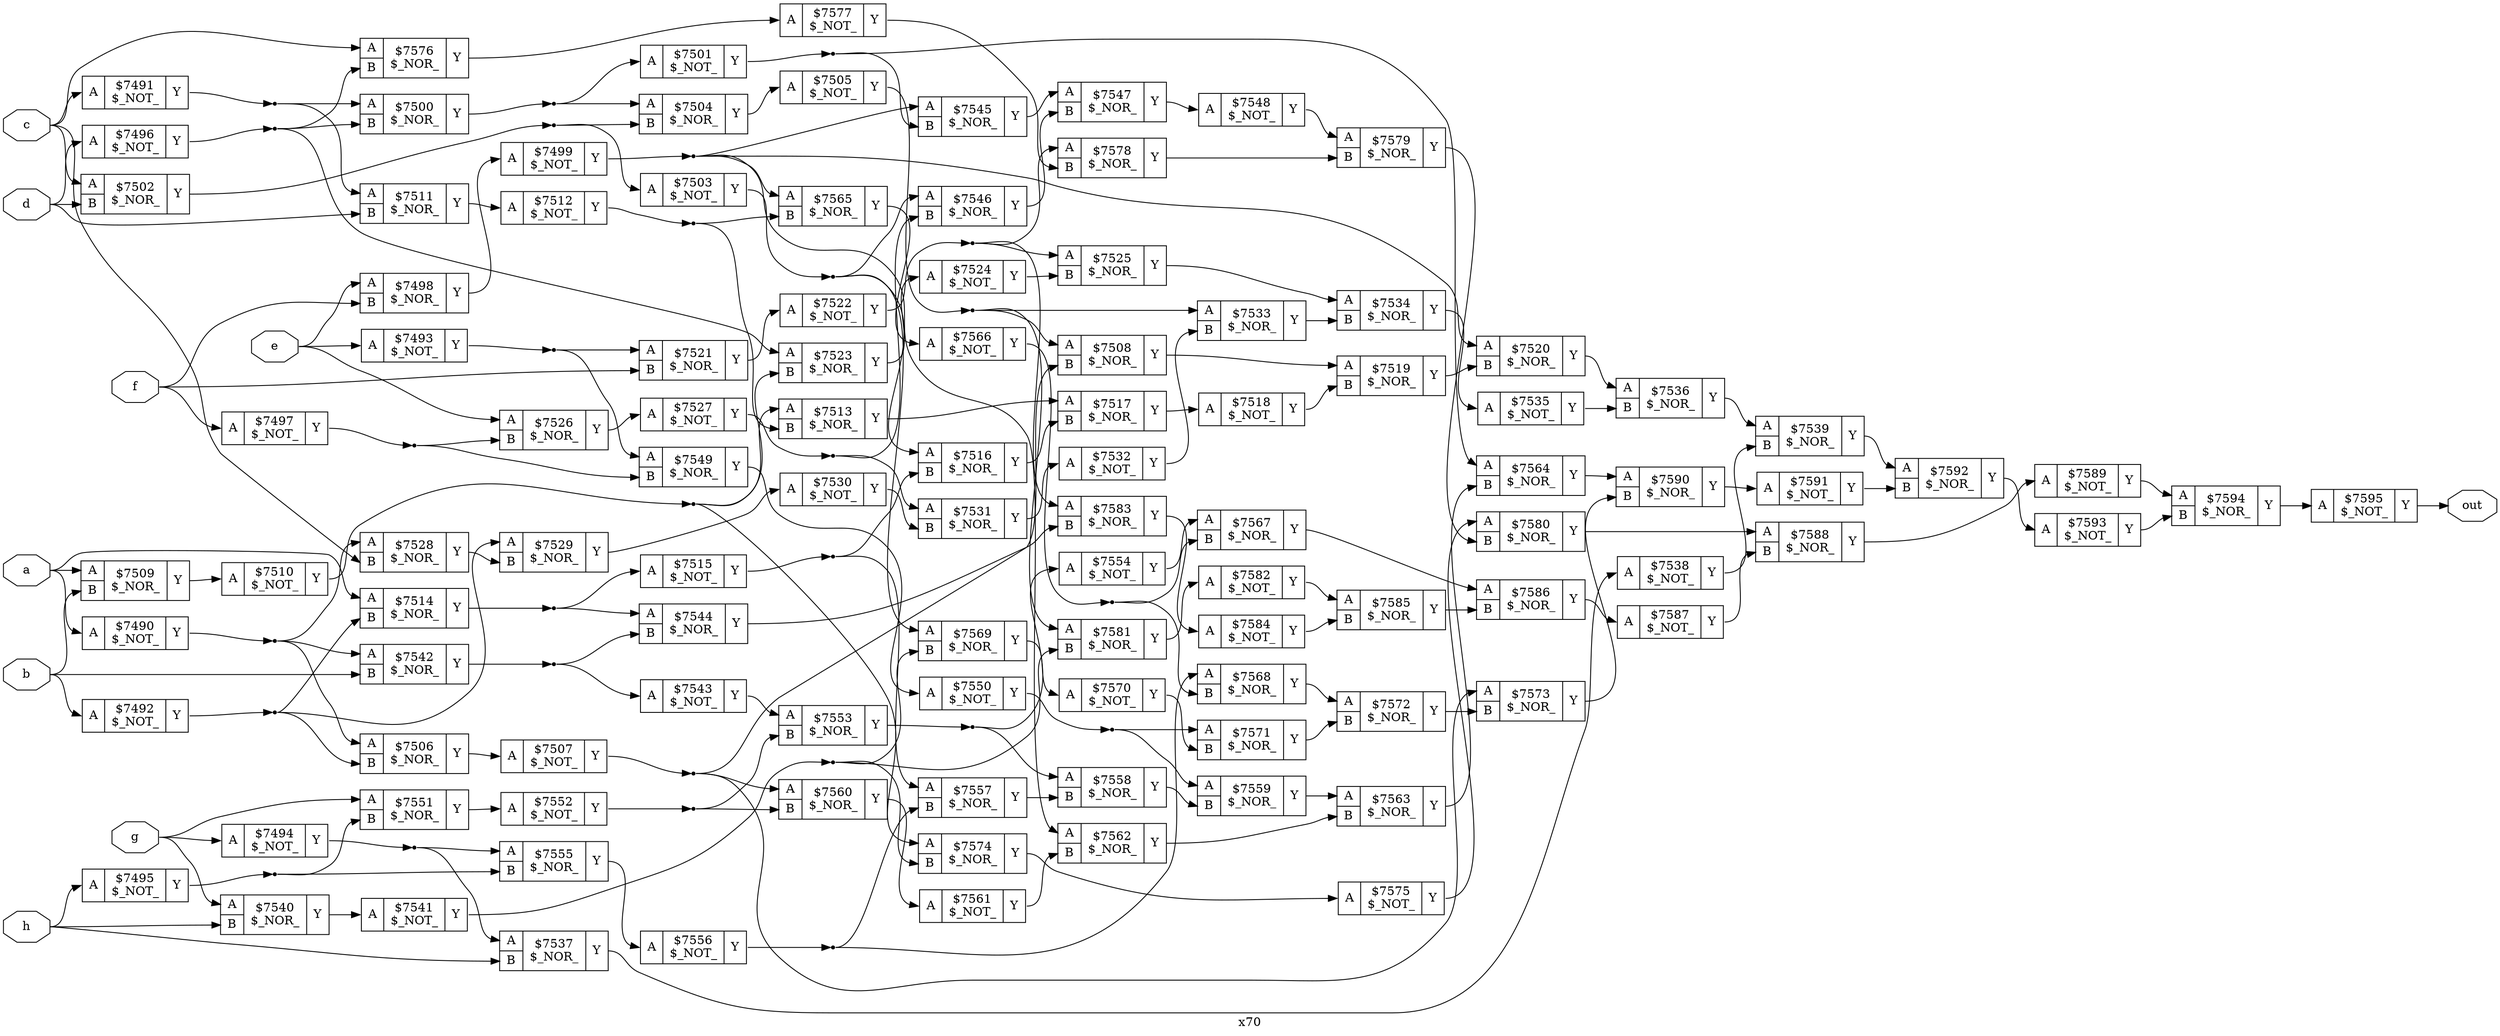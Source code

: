 digraph "x70" {
label="x70";
rankdir="LR";
remincross=true;
n106 [ shape=octagon, label="a", color="black", fontcolor="black" ];
n107 [ shape=octagon, label="b", color="black", fontcolor="black" ];
n108 [ shape=octagon, label="c", color="black", fontcolor="black" ];
n109 [ shape=octagon, label="d", color="black", fontcolor="black" ];
n110 [ shape=octagon, label="e", color="black", fontcolor="black" ];
n111 [ shape=octagon, label="f", color="black", fontcolor="black" ];
n112 [ shape=octagon, label="g", color="black", fontcolor="black" ];
n113 [ shape=octagon, label="h", color="black", fontcolor="black" ];
n114 [ shape=octagon, label="out", color="black", fontcolor="black" ];
c117 [ shape=record, label="{{<p115> A}|$7490\n$_NOT_|{<p116> Y}}" ];
c118 [ shape=record, label="{{<p115> A}|$7491\n$_NOT_|{<p116> Y}}" ];
c119 [ shape=record, label="{{<p115> A}|$7492\n$_NOT_|{<p116> Y}}" ];
c120 [ shape=record, label="{{<p115> A}|$7493\n$_NOT_|{<p116> Y}}" ];
c121 [ shape=record, label="{{<p115> A}|$7494\n$_NOT_|{<p116> Y}}" ];
c122 [ shape=record, label="{{<p115> A}|$7495\n$_NOT_|{<p116> Y}}" ];
c123 [ shape=record, label="{{<p115> A}|$7496\n$_NOT_|{<p116> Y}}" ];
c124 [ shape=record, label="{{<p115> A}|$7497\n$_NOT_|{<p116> Y}}" ];
c126 [ shape=record, label="{{<p115> A|<p125> B}|$7498\n$_NOR_|{<p116> Y}}" ];
c127 [ shape=record, label="{{<p115> A}|$7499\n$_NOT_|{<p116> Y}}" ];
c128 [ shape=record, label="{{<p115> A|<p125> B}|$7500\n$_NOR_|{<p116> Y}}" ];
c129 [ shape=record, label="{{<p115> A}|$7501\n$_NOT_|{<p116> Y}}" ];
c130 [ shape=record, label="{{<p115> A|<p125> B}|$7502\n$_NOR_|{<p116> Y}}" ];
c131 [ shape=record, label="{{<p115> A}|$7503\n$_NOT_|{<p116> Y}}" ];
c132 [ shape=record, label="{{<p115> A|<p125> B}|$7504\n$_NOR_|{<p116> Y}}" ];
c133 [ shape=record, label="{{<p115> A}|$7505\n$_NOT_|{<p116> Y}}" ];
c134 [ shape=record, label="{{<p115> A|<p125> B}|$7506\n$_NOR_|{<p116> Y}}" ];
c135 [ shape=record, label="{{<p115> A}|$7507\n$_NOT_|{<p116> Y}}" ];
c136 [ shape=record, label="{{<p115> A|<p125> B}|$7508\n$_NOR_|{<p116> Y}}" ];
c137 [ shape=record, label="{{<p115> A|<p125> B}|$7509\n$_NOR_|{<p116> Y}}" ];
c138 [ shape=record, label="{{<p115> A}|$7510\n$_NOT_|{<p116> Y}}" ];
c139 [ shape=record, label="{{<p115> A|<p125> B}|$7511\n$_NOR_|{<p116> Y}}" ];
c140 [ shape=record, label="{{<p115> A}|$7512\n$_NOT_|{<p116> Y}}" ];
c141 [ shape=record, label="{{<p115> A|<p125> B}|$7513\n$_NOR_|{<p116> Y}}" ];
c142 [ shape=record, label="{{<p115> A|<p125> B}|$7514\n$_NOR_|{<p116> Y}}" ];
c143 [ shape=record, label="{{<p115> A}|$7515\n$_NOT_|{<p116> Y}}" ];
c144 [ shape=record, label="{{<p115> A|<p125> B}|$7516\n$_NOR_|{<p116> Y}}" ];
c145 [ shape=record, label="{{<p115> A|<p125> B}|$7517\n$_NOR_|{<p116> Y}}" ];
c146 [ shape=record, label="{{<p115> A}|$7518\n$_NOT_|{<p116> Y}}" ];
c147 [ shape=record, label="{{<p115> A|<p125> B}|$7519\n$_NOR_|{<p116> Y}}" ];
c148 [ shape=record, label="{{<p115> A|<p125> B}|$7520\n$_NOR_|{<p116> Y}}" ];
c149 [ shape=record, label="{{<p115> A|<p125> B}|$7521\n$_NOR_|{<p116> Y}}" ];
c150 [ shape=record, label="{{<p115> A}|$7522\n$_NOT_|{<p116> Y}}" ];
c151 [ shape=record, label="{{<p115> A|<p125> B}|$7523\n$_NOR_|{<p116> Y}}" ];
c152 [ shape=record, label="{{<p115> A}|$7524\n$_NOT_|{<p116> Y}}" ];
c153 [ shape=record, label="{{<p115> A|<p125> B}|$7525\n$_NOR_|{<p116> Y}}" ];
c154 [ shape=record, label="{{<p115> A|<p125> B}|$7526\n$_NOR_|{<p116> Y}}" ];
c155 [ shape=record, label="{{<p115> A}|$7527\n$_NOT_|{<p116> Y}}" ];
c156 [ shape=record, label="{{<p115> A|<p125> B}|$7528\n$_NOR_|{<p116> Y}}" ];
c157 [ shape=record, label="{{<p115> A|<p125> B}|$7529\n$_NOR_|{<p116> Y}}" ];
c158 [ shape=record, label="{{<p115> A}|$7530\n$_NOT_|{<p116> Y}}" ];
c159 [ shape=record, label="{{<p115> A|<p125> B}|$7531\n$_NOR_|{<p116> Y}}" ];
c160 [ shape=record, label="{{<p115> A}|$7532\n$_NOT_|{<p116> Y}}" ];
c161 [ shape=record, label="{{<p115> A|<p125> B}|$7533\n$_NOR_|{<p116> Y}}" ];
c162 [ shape=record, label="{{<p115> A|<p125> B}|$7534\n$_NOR_|{<p116> Y}}" ];
c163 [ shape=record, label="{{<p115> A}|$7535\n$_NOT_|{<p116> Y}}" ];
c164 [ shape=record, label="{{<p115> A|<p125> B}|$7536\n$_NOR_|{<p116> Y}}" ];
c165 [ shape=record, label="{{<p115> A|<p125> B}|$7537\n$_NOR_|{<p116> Y}}" ];
c166 [ shape=record, label="{{<p115> A}|$7538\n$_NOT_|{<p116> Y}}" ];
c167 [ shape=record, label="{{<p115> A|<p125> B}|$7539\n$_NOR_|{<p116> Y}}" ];
c168 [ shape=record, label="{{<p115> A|<p125> B}|$7540\n$_NOR_|{<p116> Y}}" ];
c169 [ shape=record, label="{{<p115> A}|$7541\n$_NOT_|{<p116> Y}}" ];
c170 [ shape=record, label="{{<p115> A|<p125> B}|$7542\n$_NOR_|{<p116> Y}}" ];
c171 [ shape=record, label="{{<p115> A}|$7543\n$_NOT_|{<p116> Y}}" ];
c172 [ shape=record, label="{{<p115> A|<p125> B}|$7544\n$_NOR_|{<p116> Y}}" ];
c173 [ shape=record, label="{{<p115> A|<p125> B}|$7545\n$_NOR_|{<p116> Y}}" ];
c174 [ shape=record, label="{{<p115> A|<p125> B}|$7546\n$_NOR_|{<p116> Y}}" ];
c175 [ shape=record, label="{{<p115> A|<p125> B}|$7547\n$_NOR_|{<p116> Y}}" ];
c176 [ shape=record, label="{{<p115> A}|$7548\n$_NOT_|{<p116> Y}}" ];
c177 [ shape=record, label="{{<p115> A|<p125> B}|$7549\n$_NOR_|{<p116> Y}}" ];
c178 [ shape=record, label="{{<p115> A}|$7550\n$_NOT_|{<p116> Y}}" ];
c179 [ shape=record, label="{{<p115> A|<p125> B}|$7551\n$_NOR_|{<p116> Y}}" ];
c180 [ shape=record, label="{{<p115> A}|$7552\n$_NOT_|{<p116> Y}}" ];
c181 [ shape=record, label="{{<p115> A|<p125> B}|$7553\n$_NOR_|{<p116> Y}}" ];
c182 [ shape=record, label="{{<p115> A}|$7554\n$_NOT_|{<p116> Y}}" ];
c183 [ shape=record, label="{{<p115> A|<p125> B}|$7555\n$_NOR_|{<p116> Y}}" ];
c184 [ shape=record, label="{{<p115> A}|$7556\n$_NOT_|{<p116> Y}}" ];
c185 [ shape=record, label="{{<p115> A|<p125> B}|$7557\n$_NOR_|{<p116> Y}}" ];
c186 [ shape=record, label="{{<p115> A|<p125> B}|$7558\n$_NOR_|{<p116> Y}}" ];
c187 [ shape=record, label="{{<p115> A|<p125> B}|$7559\n$_NOR_|{<p116> Y}}" ];
c188 [ shape=record, label="{{<p115> A|<p125> B}|$7560\n$_NOR_|{<p116> Y}}" ];
c189 [ shape=record, label="{{<p115> A}|$7561\n$_NOT_|{<p116> Y}}" ];
c190 [ shape=record, label="{{<p115> A|<p125> B}|$7562\n$_NOR_|{<p116> Y}}" ];
c191 [ shape=record, label="{{<p115> A|<p125> B}|$7563\n$_NOR_|{<p116> Y}}" ];
c192 [ shape=record, label="{{<p115> A|<p125> B}|$7564\n$_NOR_|{<p116> Y}}" ];
c193 [ shape=record, label="{{<p115> A|<p125> B}|$7565\n$_NOR_|{<p116> Y}}" ];
c194 [ shape=record, label="{{<p115> A}|$7566\n$_NOT_|{<p116> Y}}" ];
c195 [ shape=record, label="{{<p115> A|<p125> B}|$7567\n$_NOR_|{<p116> Y}}" ];
c196 [ shape=record, label="{{<p115> A|<p125> B}|$7568\n$_NOR_|{<p116> Y}}" ];
c197 [ shape=record, label="{{<p115> A|<p125> B}|$7569\n$_NOR_|{<p116> Y}}" ];
c198 [ shape=record, label="{{<p115> A}|$7570\n$_NOT_|{<p116> Y}}" ];
c199 [ shape=record, label="{{<p115> A|<p125> B}|$7571\n$_NOR_|{<p116> Y}}" ];
c200 [ shape=record, label="{{<p115> A|<p125> B}|$7572\n$_NOR_|{<p116> Y}}" ];
c201 [ shape=record, label="{{<p115> A|<p125> B}|$7573\n$_NOR_|{<p116> Y}}" ];
c202 [ shape=record, label="{{<p115> A|<p125> B}|$7574\n$_NOR_|{<p116> Y}}" ];
c203 [ shape=record, label="{{<p115> A}|$7575\n$_NOT_|{<p116> Y}}" ];
c204 [ shape=record, label="{{<p115> A|<p125> B}|$7576\n$_NOR_|{<p116> Y}}" ];
c205 [ shape=record, label="{{<p115> A}|$7577\n$_NOT_|{<p116> Y}}" ];
c206 [ shape=record, label="{{<p115> A|<p125> B}|$7578\n$_NOR_|{<p116> Y}}" ];
c207 [ shape=record, label="{{<p115> A|<p125> B}|$7579\n$_NOR_|{<p116> Y}}" ];
c208 [ shape=record, label="{{<p115> A|<p125> B}|$7580\n$_NOR_|{<p116> Y}}" ];
c209 [ shape=record, label="{{<p115> A|<p125> B}|$7581\n$_NOR_|{<p116> Y}}" ];
c210 [ shape=record, label="{{<p115> A}|$7582\n$_NOT_|{<p116> Y}}" ];
c211 [ shape=record, label="{{<p115> A|<p125> B}|$7583\n$_NOR_|{<p116> Y}}" ];
c212 [ shape=record, label="{{<p115> A}|$7584\n$_NOT_|{<p116> Y}}" ];
c213 [ shape=record, label="{{<p115> A|<p125> B}|$7585\n$_NOR_|{<p116> Y}}" ];
c214 [ shape=record, label="{{<p115> A|<p125> B}|$7586\n$_NOR_|{<p116> Y}}" ];
c215 [ shape=record, label="{{<p115> A}|$7587\n$_NOT_|{<p116> Y}}" ];
c216 [ shape=record, label="{{<p115> A|<p125> B}|$7588\n$_NOR_|{<p116> Y}}" ];
c217 [ shape=record, label="{{<p115> A}|$7589\n$_NOT_|{<p116> Y}}" ];
c218 [ shape=record, label="{{<p115> A|<p125> B}|$7590\n$_NOR_|{<p116> Y}}" ];
c219 [ shape=record, label="{{<p115> A}|$7591\n$_NOT_|{<p116> Y}}" ];
c220 [ shape=record, label="{{<p115> A|<p125> B}|$7592\n$_NOR_|{<p116> Y}}" ];
c221 [ shape=record, label="{{<p115> A}|$7593\n$_NOT_|{<p116> Y}}" ];
c222 [ shape=record, label="{{<p115> A|<p125> B}|$7594\n$_NOR_|{<p116> Y}}" ];
c223 [ shape=record, label="{{<p115> A}|$7595\n$_NOT_|{<p116> Y}}" ];
c208:p116:e -> c216:p115:w [color="black", label=""];
c217:p116:e -> c222:p115:w [color="black", label=""];
c202:p116:e -> c203:p115:w [color="black", label=""];
c203:p116:e -> c208:p115:w [color="black", label=""];
c204:p116:e -> c205:p115:w [color="black", label=""];
c205:p116:e -> c206:p125:w [color="black", label=""];
c206:p116:e -> c207:p125:w [color="black", label=""];
c207:p116:e -> c208:p125:w [color="black", label=""];
n106:e -> c117:p115:w [color="black", label=""];
n106:e -> c137:p115:w [color="black", label=""];
n106:e -> c142:p115:w [color="black", label=""];
n107:e -> c119:p115:w [color="black", label=""];
n107:e -> c137:p125:w [color="black", label=""];
n107:e -> c170:p125:w [color="black", label=""];
n108:e -> c118:p115:w [color="black", label=""];
n108:e -> c130:p115:w [color="black", label=""];
n108:e -> c156:p125:w [color="black", label=""];
n108:e -> c204:p115:w [color="black", label=""];
n109:e -> c123:p115:w [color="black", label=""];
n109:e -> c130:p125:w [color="black", label=""];
n109:e -> c139:p125:w [color="black", label=""];
n11 [ shape=point ];
c117:p116:e -> n11:w [color="black", label=""];
n11:e -> c134:p115:w [color="black", label=""];
n11:e -> c156:p115:w [color="black", label=""];
n11:e -> c170:p115:w [color="black", label=""];
n110:e -> c120:p115:w [color="black", label=""];
n110:e -> c126:p115:w [color="black", label=""];
n110:e -> c154:p115:w [color="black", label=""];
n111:e -> c124:p115:w [color="black", label=""];
n111:e -> c126:p125:w [color="black", label=""];
n111:e -> c149:p125:w [color="black", label=""];
n112:e -> c121:p115:w [color="black", label=""];
n112:e -> c168:p115:w [color="black", label=""];
n112:e -> c179:p115:w [color="black", label=""];
n113:e -> c122:p115:w [color="black", label=""];
n113:e -> c165:p125:w [color="black", label=""];
n113:e -> c168:p125:w [color="black", label=""];
c223:p116:e -> n114:w [color="black", label=""];
c218:p116:e -> c219:p115:w [color="black", label=""];
c219:p116:e -> c220:p125:w [color="black", label=""];
c220:p116:e -> c221:p115:w [color="black", label=""];
c221:p116:e -> c222:p125:w [color="black", label=""];
c222:p116:e -> c223:p115:w [color="black", label=""];
n17 [ shape=point ];
c118:p116:e -> n17:w [color="black", label=""];
n17:e -> c128:p115:w [color="black", label=""];
n17:e -> c139:p115:w [color="black", label=""];
n18 [ shape=point ];
c119:p116:e -> n18:w [color="black", label=""];
n18:e -> c134:p125:w [color="black", label=""];
n18:e -> c142:p125:w [color="black", label=""];
n18:e -> c157:p115:w [color="black", label=""];
n19 [ shape=point ];
c120:p116:e -> n19:w [color="black", label=""];
n19:e -> c149:p115:w [color="black", label=""];
n19:e -> c177:p115:w [color="black", label=""];
c209:p116:e -> c210:p115:w [color="black", label=""];
n20 [ shape=point ];
c121:p116:e -> n20:w [color="black", label=""];
n20:e -> c165:p115:w [color="black", label=""];
n20:e -> c183:p115:w [color="black", label=""];
n21 [ shape=point ];
c122:p116:e -> n21:w [color="black", label=""];
n21:e -> c179:p125:w [color="black", label=""];
n21:e -> c183:p125:w [color="black", label=""];
n22 [ shape=point ];
c123:p116:e -> n22:w [color="black", label=""];
n22:e -> c128:p125:w [color="black", label=""];
n22:e -> c151:p115:w [color="black", label=""];
n22:e -> c204:p125:w [color="black", label=""];
n23 [ shape=point ];
c124:p116:e -> n23:w [color="black", label=""];
n23:e -> c154:p125:w [color="black", label=""];
n23:e -> c177:p125:w [color="black", label=""];
c126:p116:e -> c127:p115:w [color="black", label=""];
n25 [ shape=point ];
c127:p116:e -> n25:w [color="black", label=""];
n25:e -> c148:p115:w [color="black", label=""];
n25:e -> c173:p115:w [color="black", label=""];
n25:e -> c190:p115:w [color="black", label=""];
n25:e -> c193:p115:w [color="black", label=""];
n26 [ shape=point ];
c128:p116:e -> n26:w [color="black", label=""];
n26:e -> c129:p115:w [color="black", label=""];
n26:e -> c132:p115:w [color="black", label=""];
n27 [ shape=point ];
c129:p116:e -> n27:w [color="black", label=""];
n27:e -> c173:p125:w [color="black", label=""];
n27:e -> c192:p115:w [color="black", label=""];
n28 [ shape=point ];
c130:p116:e -> n28:w [color="black", label=""];
n28:e -> c131:p115:w [color="black", label=""];
n28:e -> c132:p125:w [color="black", label=""];
n29 [ shape=point ];
c131:p116:e -> n29:w [color="black", label=""];
n29:e -> c144:p115:w [color="black", label=""];
n29:e -> c174:p115:w [color="black", label=""];
n29:e -> c197:p115:w [color="black", label=""];
c210:p116:e -> c213:p115:w [color="black", label=""];
c132:p116:e -> c133:p115:w [color="black", label=""];
n31 [ shape=point ];
c133:p116:e -> n31:w [color="black", label=""];
n31:e -> c136:p115:w [color="black", label=""];
n31:e -> c161:p115:w [color="black", label=""];
n31:e -> c209:p115:w [color="black", label=""];
c134:p116:e -> c135:p115:w [color="black", label=""];
n33 [ shape=point ];
c135:p116:e -> n33:w [color="black", label=""];
n33:e -> c136:p125:w [color="black", label=""];
n33:e -> c188:p115:w [color="black", label=""];
n33:e -> c201:p115:w [color="black", label=""];
c136:p116:e -> c147:p115:w [color="black", label=""];
c137:p116:e -> c138:p115:w [color="black", label=""];
n36 [ shape=point ];
c138:p116:e -> n36:w [color="black", label=""];
n36:e -> c141:p115:w [color="black", label=""];
n36:e -> c151:p125:w [color="black", label=""];
n36:e -> c202:p115:w [color="black", label=""];
c139:p116:e -> c140:p115:w [color="black", label=""];
n38 [ shape=point ];
c140:p116:e -> n38:w [color="black", label=""];
n38:e -> c141:p125:w [color="black", label=""];
n38:e -> c193:p125:w [color="black", label=""];
c141:p116:e -> c145:p115:w [color="black", label=""];
c211:p116:e -> c212:p115:w [color="black", label=""];
n40 [ shape=point ];
c142:p116:e -> n40:w [color="black", label=""];
n40:e -> c143:p115:w [color="black", label=""];
n40:e -> c172:p115:w [color="black", label=""];
n41 [ shape=point ];
c143:p116:e -> n41:w [color="black", label=""];
n41:e -> c144:p125:w [color="black", label=""];
n41:e -> c185:p115:w [color="black", label=""];
c144:p116:e -> c145:p125:w [color="black", label=""];
c145:p116:e -> c146:p115:w [color="black", label=""];
c146:p116:e -> c147:p125:w [color="black", label=""];
c147:p116:e -> c148:p125:w [color="black", label=""];
c148:p116:e -> c164:p115:w [color="black", label=""];
c149:p116:e -> c150:p115:w [color="black", label=""];
n48 [ shape=point ];
c150:p116:e -> n48:w [color="black", label=""];
n48:e -> c153:p115:w [color="black", label=""];
n48:e -> c206:p115:w [color="black", label=""];
n48:e -> c211:p115:w [color="black", label=""];
c151:p116:e -> c152:p115:w [color="black", label=""];
c212:p116:e -> c213:p125:w [color="black", label=""];
c152:p116:e -> c153:p125:w [color="black", label=""];
c153:p116:e -> c162:p115:w [color="black", label=""];
c154:p116:e -> c155:p115:w [color="black", label=""];
n53 [ shape=point ];
c155:p116:e -> n53:w [color="black", label=""];
n53:e -> c159:p115:w [color="black", label=""];
n53:e -> c174:p125:w [color="black", label=""];
c156:p116:e -> c157:p125:w [color="black", label=""];
c157:p116:e -> c158:p115:w [color="black", label=""];
c158:p116:e -> c159:p125:w [color="black", label=""];
c159:p116:e -> c160:p115:w [color="black", label=""];
c160:p116:e -> c161:p125:w [color="black", label=""];
c161:p116:e -> c162:p125:w [color="black", label=""];
c213:p116:e -> c214:p125:w [color="black", label=""];
c162:p116:e -> c163:p115:w [color="black", label=""];
c163:p116:e -> c164:p125:w [color="black", label=""];
c164:p116:e -> c167:p115:w [color="black", label=""];
c165:p116:e -> c166:p115:w [color="black", label=""];
c166:p116:e -> c167:p125:w [color="black", label=""];
c167:p116:e -> c220:p115:w [color="black", label=""];
c168:p116:e -> c169:p115:w [color="black", label=""];
n67 [ shape=point ];
c169:p116:e -> n67:w [color="black", label=""];
n67:e -> c197:p125:w [color="black", label=""];
n67:e -> c202:p125:w [color="black", label=""];
n67:e -> c209:p125:w [color="black", label=""];
n68 [ shape=point ];
c170:p116:e -> n68:w [color="black", label=""];
n68:e -> c171:p115:w [color="black", label=""];
n68:e -> c172:p125:w [color="black", label=""];
c171:p116:e -> c181:p115:w [color="black", label=""];
c214:p116:e -> c215:p115:w [color="black", label=""];
c172:p116:e -> c211:p125:w [color="black", label=""];
c173:p116:e -> c175:p115:w [color="black", label=""];
c174:p116:e -> c175:p125:w [color="black", label=""];
c175:p116:e -> c176:p115:w [color="black", label=""];
c176:p116:e -> c207:p115:w [color="black", label=""];
c177:p116:e -> c178:p115:w [color="black", label=""];
n76 [ shape=point ];
c178:p116:e -> n76:w [color="black", label=""];
n76:e -> c187:p115:w [color="black", label=""];
n76:e -> c199:p115:w [color="black", label=""];
c179:p116:e -> c180:p115:w [color="black", label=""];
n78 [ shape=point ];
c180:p116:e -> n78:w [color="black", label=""];
n78:e -> c181:p125:w [color="black", label=""];
n78:e -> c188:p125:w [color="black", label=""];
n79 [ shape=point ];
c181:p116:e -> n79:w [color="black", label=""];
n79:e -> c182:p115:w [color="black", label=""];
n79:e -> c186:p115:w [color="black", label=""];
c215:p116:e -> c216:p125:w [color="black", label=""];
c182:p116:e -> c195:p115:w [color="black", label=""];
c183:p116:e -> c184:p115:w [color="black", label=""];
n82 [ shape=point ];
c184:p116:e -> n82:w [color="black", label=""];
n82:e -> c185:p125:w [color="black", label=""];
n82:e -> c196:p115:w [color="black", label=""];
c185:p116:e -> c186:p125:w [color="black", label=""];
c186:p116:e -> c187:p125:w [color="black", label=""];
c187:p116:e -> c191:p115:w [color="black", label=""];
c188:p116:e -> c189:p115:w [color="black", label=""];
c189:p116:e -> c190:p125:w [color="black", label=""];
c190:p116:e -> c191:p125:w [color="black", label=""];
c191:p116:e -> c192:p125:w [color="black", label=""];
c216:p116:e -> c217:p115:w [color="black", label=""];
c192:p116:e -> c218:p115:w [color="black", label=""];
c193:p116:e -> c194:p115:w [color="black", label=""];
n92 [ shape=point ];
c194:p116:e -> n92:w [color="black", label=""];
n92:e -> c195:p125:w [color="black", label=""];
n92:e -> c196:p125:w [color="black", label=""];
c195:p116:e -> c214:p115:w [color="black", label=""];
c196:p116:e -> c200:p115:w [color="black", label=""];
c197:p116:e -> c198:p115:w [color="black", label=""];
c198:p116:e -> c199:p125:w [color="black", label=""];
c199:p116:e -> c200:p125:w [color="black", label=""];
c200:p116:e -> c201:p125:w [color="black", label=""];
c201:p116:e -> c218:p125:w [color="black", label=""];
}
